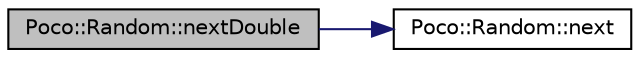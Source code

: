 digraph "Poco::Random::nextDouble"
{
 // LATEX_PDF_SIZE
  edge [fontname="Helvetica",fontsize="10",labelfontname="Helvetica",labelfontsize="10"];
  node [fontname="Helvetica",fontsize="10",shape=record];
  rankdir="LR";
  Node1 [label="Poco::Random::nextDouble",height=0.2,width=0.4,color="black", fillcolor="grey75", style="filled", fontcolor="black",tooltip="Returns the next float pseudo random number between 0.0 and 1.0."];
  Node1 -> Node2 [color="midnightblue",fontsize="10",style="solid"];
  Node2 [label="Poco::Random::next",height=0.2,width=0.4,color="black", fillcolor="white", style="filled",URL="$classPoco_1_1Random.html#a7c3e5c02a214985b912188c139de61ff",tooltip=" "];
}
